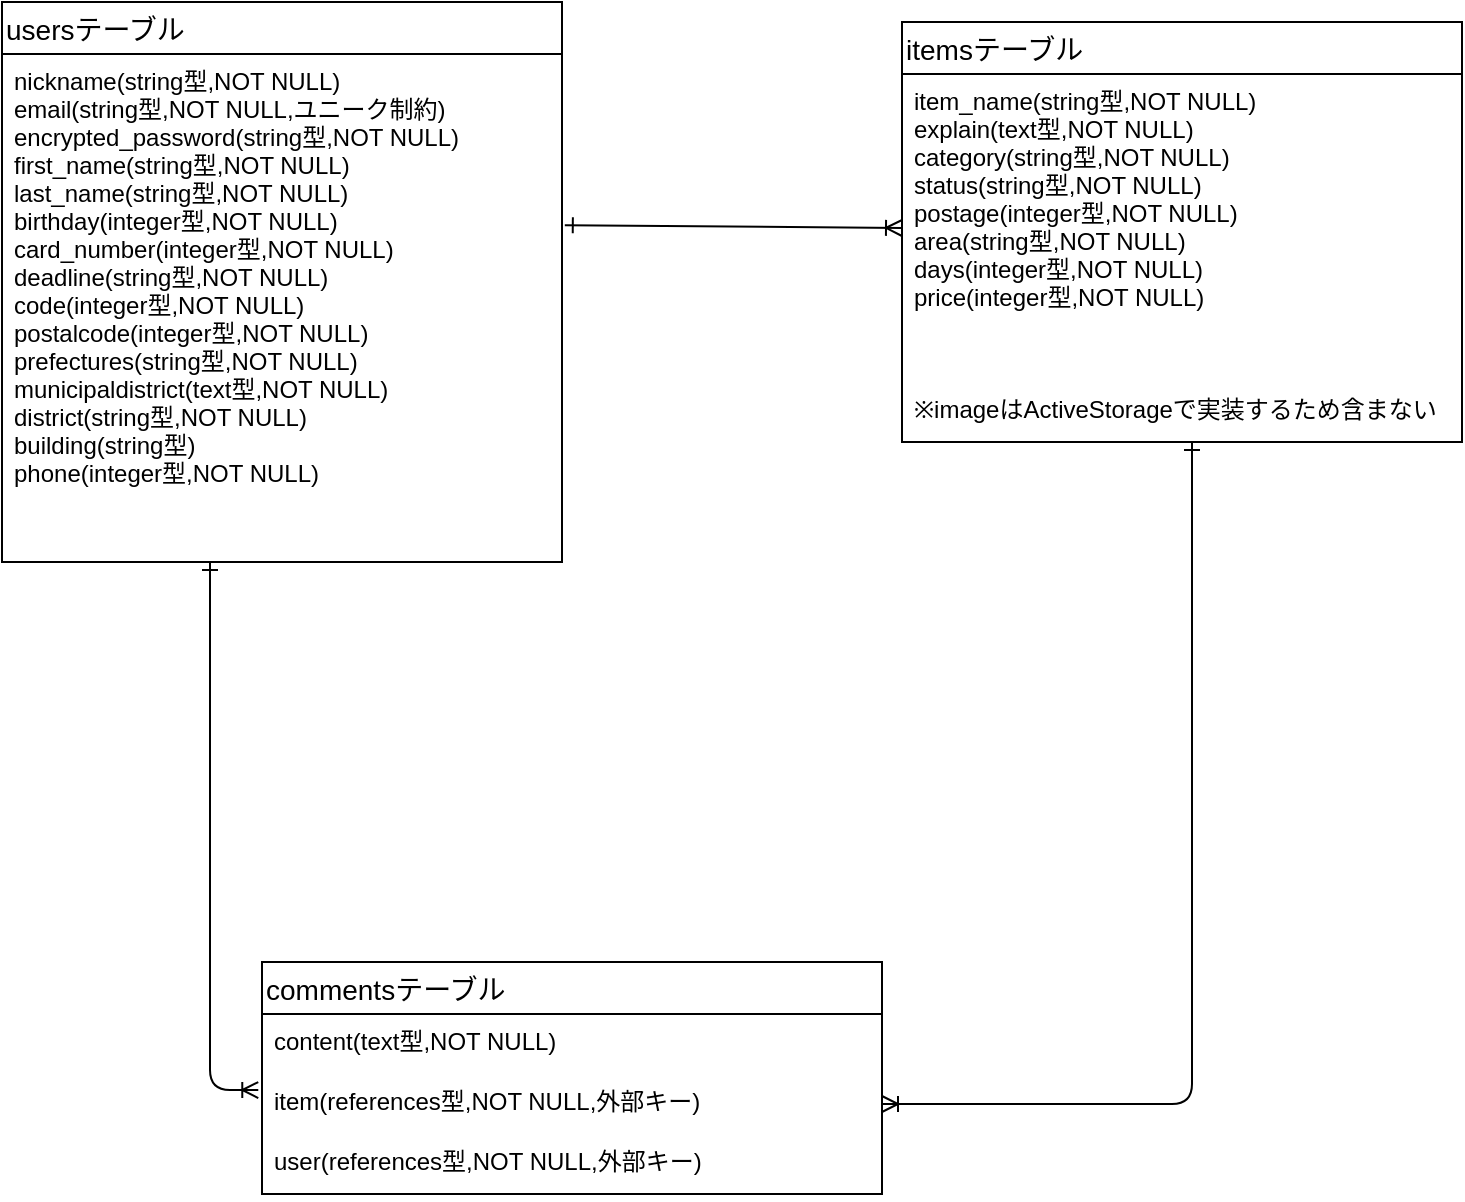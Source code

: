 <mxfile>
    <diagram id="tFSRRhx8vj7obc5MAIOG" name="ページ1">
        <mxGraphModel dx="791" dy="723" grid="1" gridSize="10" guides="1" tooltips="1" connect="1" arrows="1" fold="1" page="1" pageScale="1" pageWidth="827" pageHeight="1169" math="0" shadow="0">
            <root>
                <mxCell id="0"/>
                <mxCell id="1" parent="0"/>
                <mxCell id="2" value="usersテーブル" style="swimlane;fontStyle=0;childLayout=stackLayout;horizontal=1;startSize=26;horizontalStack=0;resizeParent=1;resizeParentMax=0;resizeLast=0;collapsible=1;marginBottom=0;align=left;fontSize=14;spacingTop=0;" parent="1" vertex="1">
                    <mxGeometry x="20" y="90" width="280" height="280" as="geometry"/>
                </mxCell>
                <mxCell id="3" value="nickname(string型,NOT NULL)&#10;email(string型,NOT NULL,ユニーク制約)&#10;encrypted_password(string型,NOT NULL)&#10;first_name(string型,NOT NULL)&#10;last_name(string型,NOT NULL)&#10;birthday(integer型,NOT NULL)&#10;card_number(integer型,NOT NULL)&#10;deadline(string型,NOT NULL)&#10;code(integer型,NOT NULL)&#10;postalcode(integer型,NOT NULL)&#10;prefectures(string型,NOT NULL)&#10;municipaldistrict(text型,NOT NULL)&#10;district(string型,NOT NULL)&#10;building(string型)&#10;phone(integer型,NOT NULL)" style="text;strokeColor=none;fillColor=none;spacingLeft=4;spacingRight=4;overflow=hidden;rotatable=0;points=[[0,0.5],[1,0.5]];portConstraint=eastwest;fontSize=12;spacingTop=0;spacing=2;spacingBottom=0;" parent="2" vertex="1">
                    <mxGeometry y="26" width="280" height="254" as="geometry"/>
                </mxCell>
                <mxCell id="10" value="itemsテーブル" style="swimlane;fontStyle=0;childLayout=stackLayout;horizontal=1;startSize=26;horizontalStack=0;resizeParent=1;resizeParentMax=0;resizeLast=0;collapsible=1;marginBottom=0;align=left;fontSize=14;" parent="1" vertex="1">
                    <mxGeometry x="470" y="100" width="280" height="210" as="geometry"/>
                </mxCell>
                <mxCell id="11" value="item_name(string型,NOT NULL)&#10;explain(text型,NOT NULL)&#10;category(string型,NOT NULL)&#10;status(string型,NOT NULL)&#10;postage(integer型,NOT NULL)&#10;area(string型,NOT NULL)&#10;days(integer型,NOT NULL)&#10;price(integer型,NOT NULL)" style="text;strokeColor=none;fillColor=none;spacingLeft=4;spacingRight=4;overflow=hidden;rotatable=0;points=[[0,0.5],[1,0.5]];portConstraint=eastwest;fontSize=12;spacingTop=0;" parent="10" vertex="1">
                    <mxGeometry y="26" width="280" height="154" as="geometry"/>
                </mxCell>
                <mxCell id="15" value="※imageはActiveStorageで実装するため含まない" style="text;strokeColor=none;fillColor=none;spacingLeft=4;spacingRight=4;overflow=hidden;rotatable=0;points=[[0,0.5],[1,0.5]];portConstraint=eastwest;fontSize=12;" parent="10" vertex="1">
                    <mxGeometry y="180" width="280" height="30" as="geometry"/>
                </mxCell>
                <mxCell id="16" value="commentsテーブル" style="swimlane;fontStyle=0;childLayout=stackLayout;horizontal=1;startSize=26;horizontalStack=0;resizeParent=1;resizeParentMax=0;resizeLast=0;collapsible=1;marginBottom=0;align=left;fontSize=14;" parent="1" vertex="1">
                    <mxGeometry x="150" y="570" width="310" height="116" as="geometry"/>
                </mxCell>
                <mxCell id="17" value="content(text型,NOT NULL)" style="text;strokeColor=none;fillColor=none;spacingLeft=4;spacingRight=4;overflow=hidden;rotatable=0;points=[[0,0.5],[1,0.5]];portConstraint=eastwest;fontSize=12;" parent="16" vertex="1">
                    <mxGeometry y="26" width="310" height="30" as="geometry"/>
                </mxCell>
                <mxCell id="18" value="item(references型,NOT NULL,外部キー)" style="text;strokeColor=none;fillColor=none;spacingLeft=4;spacingRight=4;overflow=hidden;rotatable=0;points=[[0,0.5],[1,0.5]];portConstraint=eastwest;fontSize=12;" parent="16" vertex="1">
                    <mxGeometry y="56" width="310" height="30" as="geometry"/>
                </mxCell>
                <mxCell id="19" value="user(references型,NOT NULL,外部キー)" style="text;strokeColor=none;fillColor=none;spacingLeft=4;spacingRight=4;overflow=hidden;rotatable=0;points=[[0,0.5],[1,0.5]];portConstraint=eastwest;fontSize=12;" parent="16" vertex="1">
                    <mxGeometry y="86" width="310" height="30" as="geometry"/>
                </mxCell>
                <mxCell id="21" style="edgeStyle=none;html=1;startArrow=ERoneToMany;startFill=0;endArrow=ERone;endFill=0;entryX=1.005;entryY=0.337;entryDx=0;entryDy=0;entryPerimeter=0;exitX=0;exitY=0.5;exitDx=0;exitDy=0;" parent="1" source="11" target="3" edge="1">
                    <mxGeometry relative="1" as="geometry">
                        <mxPoint x="430" y="270" as="sourcePoint"/>
                        <mxPoint x="310" y="183" as="targetPoint"/>
                    </mxGeometry>
                </mxCell>
                <mxCell id="22" style="edgeStyle=orthogonalEdgeStyle;html=1;startArrow=ERoneToMany;startFill=0;endArrow=ERone;endFill=0;exitX=-0.006;exitY=0.267;exitDx=0;exitDy=0;exitPerimeter=0;" parent="1" source="18" edge="1">
                    <mxGeometry relative="1" as="geometry">
                        <Array as="points">
                            <mxPoint x="124" y="634"/>
                        </Array>
                        <mxPoint x="300" y="520" as="sourcePoint"/>
                        <mxPoint x="124" y="370" as="targetPoint"/>
                    </mxGeometry>
                </mxCell>
                <mxCell id="23" style="edgeStyle=orthogonalEdgeStyle;html=1;exitX=1;exitY=0.5;exitDx=0;exitDy=0;startArrow=ERoneToMany;startFill=0;endArrow=ERone;endFill=0;" parent="1" source="18" edge="1">
                    <mxGeometry relative="1" as="geometry">
                        <mxPoint x="615" y="310" as="targetPoint"/>
                        <Array as="points">
                            <mxPoint x="615" y="641"/>
                        </Array>
                    </mxGeometry>
                </mxCell>
            </root>
        </mxGraphModel>
    </diagram>
</mxfile>